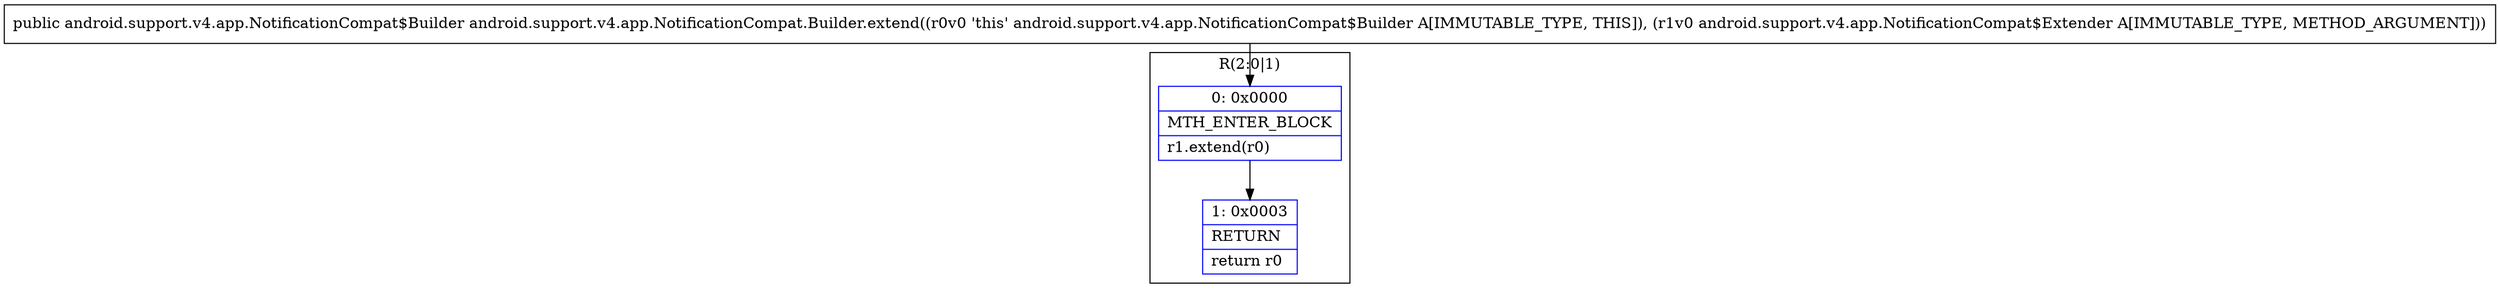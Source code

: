 digraph "CFG forandroid.support.v4.app.NotificationCompat.Builder.extend(Landroid\/support\/v4\/app\/NotificationCompat$Extender;)Landroid\/support\/v4\/app\/NotificationCompat$Builder;" {
subgraph cluster_Region_626258515 {
label = "R(2:0|1)";
node [shape=record,color=blue];
Node_0 [shape=record,label="{0\:\ 0x0000|MTH_ENTER_BLOCK\l|r1.extend(r0)\l}"];
Node_1 [shape=record,label="{1\:\ 0x0003|RETURN\l|return r0\l}"];
}
MethodNode[shape=record,label="{public android.support.v4.app.NotificationCompat$Builder android.support.v4.app.NotificationCompat.Builder.extend((r0v0 'this' android.support.v4.app.NotificationCompat$Builder A[IMMUTABLE_TYPE, THIS]), (r1v0 android.support.v4.app.NotificationCompat$Extender A[IMMUTABLE_TYPE, METHOD_ARGUMENT])) }"];
MethodNode -> Node_0;
Node_0 -> Node_1;
}

